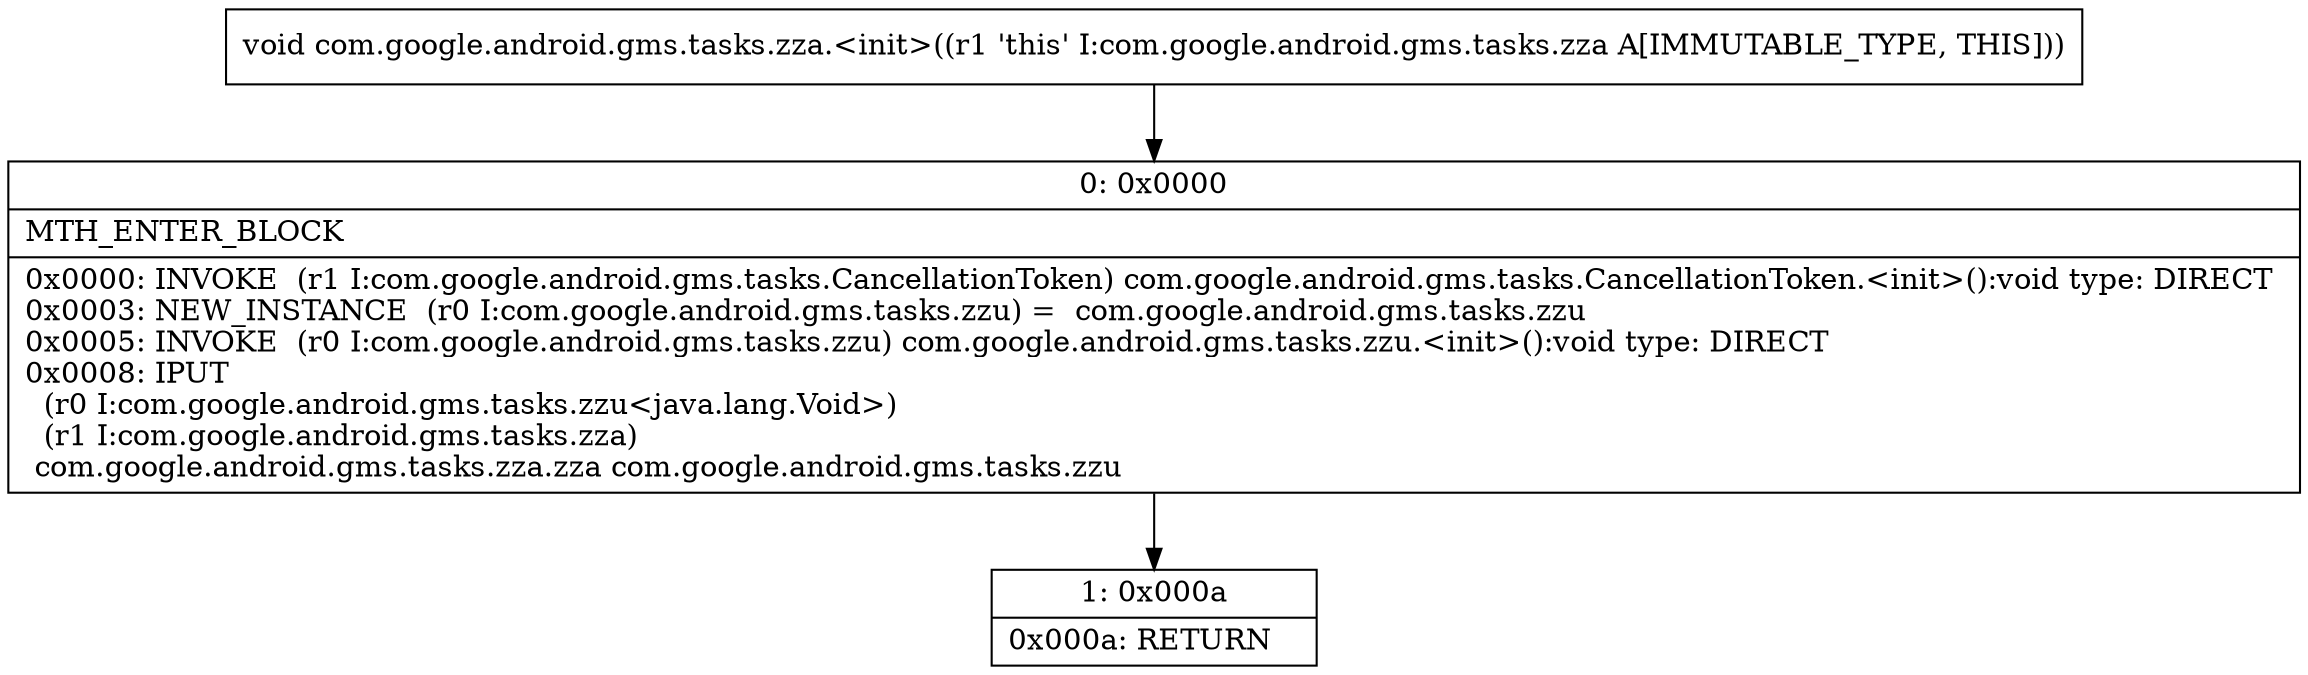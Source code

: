 digraph "CFG forcom.google.android.gms.tasks.zza.\<init\>()V" {
Node_0 [shape=record,label="{0\:\ 0x0000|MTH_ENTER_BLOCK\l|0x0000: INVOKE  (r1 I:com.google.android.gms.tasks.CancellationToken) com.google.android.gms.tasks.CancellationToken.\<init\>():void type: DIRECT \l0x0003: NEW_INSTANCE  (r0 I:com.google.android.gms.tasks.zzu) =  com.google.android.gms.tasks.zzu \l0x0005: INVOKE  (r0 I:com.google.android.gms.tasks.zzu) com.google.android.gms.tasks.zzu.\<init\>():void type: DIRECT \l0x0008: IPUT  \l  (r0 I:com.google.android.gms.tasks.zzu\<java.lang.Void\>)\l  (r1 I:com.google.android.gms.tasks.zza)\l com.google.android.gms.tasks.zza.zza com.google.android.gms.tasks.zzu \l}"];
Node_1 [shape=record,label="{1\:\ 0x000a|0x000a: RETURN   \l}"];
MethodNode[shape=record,label="{void com.google.android.gms.tasks.zza.\<init\>((r1 'this' I:com.google.android.gms.tasks.zza A[IMMUTABLE_TYPE, THIS])) }"];
MethodNode -> Node_0;
Node_0 -> Node_1;
}

